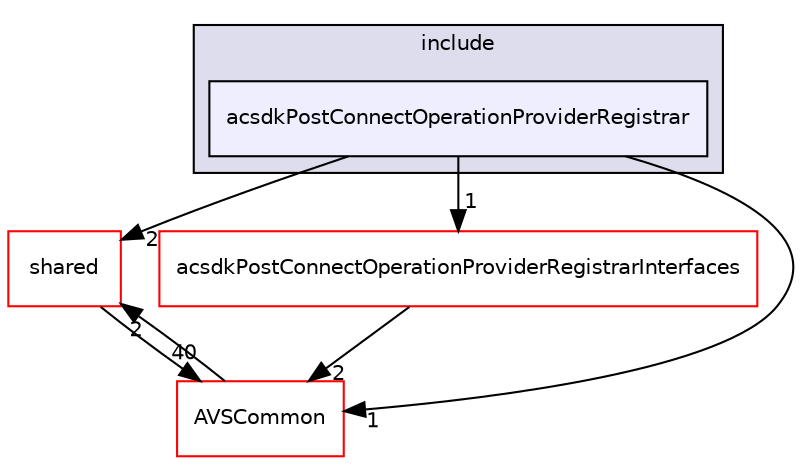 digraph "/workplace/avs-device-sdk/core/acsdkPostConnectOperationProviderRegistrar/include/acsdkPostConnectOperationProviderRegistrar" {
  compound=true
  node [ fontsize="10", fontname="Helvetica"];
  edge [ labelfontsize="10", labelfontname="Helvetica"];
  subgraph clusterdir_c589f6370907bb5e46ae682be72d9c11 {
    graph [ bgcolor="#ddddee", pencolor="black", label="include" fontname="Helvetica", fontsize="10", URL="dir_c589f6370907bb5e46ae682be72d9c11.html"]
  dir_df35ae4df9759f5559e5d1feff7d4605 [shape=box, label="acsdkPostConnectOperationProviderRegistrar", style="filled", fillcolor="#eeeeff", pencolor="black", URL="dir_df35ae4df9759f5559e5d1feff7d4605.html"];
  }
  dir_9982052f7ce695d12571567315b2fafa [shape=box label="shared" fillcolor="white" style="filled" color="red" URL="dir_9982052f7ce695d12571567315b2fafa.html"];
  dir_e64610312150a4f6a42e09b5c8003502 [shape=box label="acsdkPostConnectOperationProviderRegistrarInterfaces" fillcolor="white" style="filled" color="red" URL="dir_e64610312150a4f6a42e09b5c8003502.html"];
  dir_13e65effb2bde530b17b3d5eefcd0266 [shape=box label="AVSCommon" fillcolor="white" style="filled" color="red" URL="dir_13e65effb2bde530b17b3d5eefcd0266.html"];
  dir_9982052f7ce695d12571567315b2fafa->dir_13e65effb2bde530b17b3d5eefcd0266 [headlabel="40", labeldistance=1.5 headhref="dir_000116_000017.html"];
  dir_e64610312150a4f6a42e09b5c8003502->dir_13e65effb2bde530b17b3d5eefcd0266 [headlabel="2", labeldistance=1.5 headhref="dir_000549_000017.html"];
  dir_df35ae4df9759f5559e5d1feff7d4605->dir_9982052f7ce695d12571567315b2fafa [headlabel="2", labeldistance=1.5 headhref="dir_000546_000116.html"];
  dir_df35ae4df9759f5559e5d1feff7d4605->dir_e64610312150a4f6a42e09b5c8003502 [headlabel="1", labeldistance=1.5 headhref="dir_000546_000549.html"];
  dir_df35ae4df9759f5559e5d1feff7d4605->dir_13e65effb2bde530b17b3d5eefcd0266 [headlabel="1", labeldistance=1.5 headhref="dir_000546_000017.html"];
  dir_13e65effb2bde530b17b3d5eefcd0266->dir_9982052f7ce695d12571567315b2fafa [headlabel="2", labeldistance=1.5 headhref="dir_000017_000116.html"];
}
